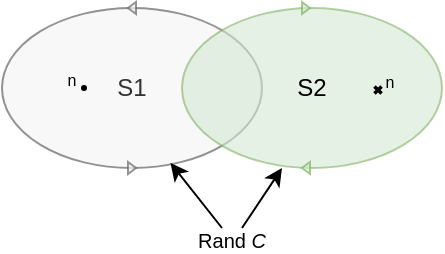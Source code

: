 <mxfile version="17.1.3" type="device"><diagram id="u8TavlXet8gblj6nlSb3" name="Page-1"><mxGraphModel dx="571" dy="393" grid="1" gridSize="10" guides="1" tooltips="1" connect="1" arrows="1" fold="1" page="1" pageScale="1" pageWidth="827" pageHeight="1169" math="0" shadow="0"><root><mxCell id="0"/><mxCell id="1" parent="0"/><mxCell id="dcbxNeDz8PTjSOoheWXy-1" value="S1" style="ellipse;whiteSpace=wrap;html=1;fillColor=#f5f5f5;fontColor=#333333;strokeColor=#666666;opacity=70;" parent="1" vertex="1"><mxGeometry x="60" y="130" width="130" height="80" as="geometry"/></mxCell><mxCell id="dcbxNeDz8PTjSOoheWXy-2" value="S2" style="ellipse;whiteSpace=wrap;html=1;fillColor=#d5e8d4;strokeColor=#82b366;opacity=60;" parent="1" vertex="1"><mxGeometry x="150" y="130" width="130" height="80" as="geometry"/></mxCell><mxCell id="dcbxNeDz8PTjSOoheWXy-4" value="" style="triangle;whiteSpace=wrap;html=1;opacity=70;fillColor=#f5f5f5;fontColor=#333333;strokeColor=#666666;direction=west;" parent="1" vertex="1"><mxGeometry x="123" y="127" width="4" height="6" as="geometry"/></mxCell><mxCell id="dcbxNeDz8PTjSOoheWXy-5" value="" style="triangle;whiteSpace=wrap;html=1;opacity=70;fillColor=#f5f5f5;fontColor=#333333;strokeColor=#666666;" parent="1" vertex="1"><mxGeometry x="123" y="207" width="4" height="6" as="geometry"/></mxCell><mxCell id="dcbxNeDz8PTjSOoheWXy-6" value="" style="triangle;whiteSpace=wrap;html=1;opacity=70;fillColor=#d5e8d4;strokeColor=#82b366;direction=west;" parent="1" vertex="1"><mxGeometry x="210" y="207" width="4" height="6" as="geometry"/></mxCell><mxCell id="dcbxNeDz8PTjSOoheWXy-7" value="" style="triangle;whiteSpace=wrap;html=1;opacity=70;fillColor=#d5e8d4;strokeColor=#82b366;direction=east;" parent="1" vertex="1"><mxGeometry x="210" y="127" width="4" height="6" as="geometry"/></mxCell><mxCell id="dcbxNeDz8PTjSOoheWXy-10" value="" style="endArrow=classic;html=1;rounded=0;" parent="1" edge="1"><mxGeometry width="50" height="50" relative="1" as="geometry"><mxPoint x="180" y="240" as="sourcePoint"/><mxPoint x="200" y="210" as="targetPoint"/><Array as="points"><mxPoint x="180" y="240"/></Array></mxGeometry></mxCell><mxCell id="dcbxNeDz8PTjSOoheWXy-11" value="" style="endArrow=classic;html=1;rounded=0;entryX=0.648;entryY=0.968;entryDx=0;entryDy=0;entryPerimeter=0;" parent="1" target="dcbxNeDz8PTjSOoheWXy-1" edge="1"><mxGeometry width="50" height="50" relative="1" as="geometry"><mxPoint x="170" y="240" as="sourcePoint"/><mxPoint x="130" y="240" as="targetPoint"/></mxGeometry></mxCell><mxCell id="dcbxNeDz8PTjSOoheWXy-12" value="Rand &lt;i style=&quot;font-size: 10px;&quot;&gt;C&lt;/i&gt;" style="text;html=1;strokeColor=none;fillColor=none;align=center;verticalAlign=middle;whiteSpace=wrap;rounded=0;opacity=70;fontSize=10;" parent="1" vertex="1"><mxGeometry x="155" y="241" width="40" height="10" as="geometry"/></mxCell><mxCell id="NXEOGkL8kibA3T9w0rIT-1" value="" style="ellipse;whiteSpace=wrap;html=1;fillColor=#000000;" vertex="1" parent="1"><mxGeometry x="100" y="169" width="2" height="2" as="geometry"/></mxCell><mxCell id="NXEOGkL8kibA3T9w0rIT-3" value="&lt;font style=&quot;font-size: 8px&quot;&gt;n&lt;/font&gt;" style="text;html=1;strokeColor=none;fillColor=none;align=center;verticalAlign=middle;whiteSpace=wrap;rounded=0;fontSize=10;" vertex="1" parent="1"><mxGeometry x="89" y="160" width="12" height="10" as="geometry"/></mxCell><mxCell id="NXEOGkL8kibA3T9w0rIT-4" value="&lt;font style=&quot;font-size: 8px&quot;&gt;n&lt;/font&gt;" style="text;html=1;strokeColor=none;fillColor=none;align=center;verticalAlign=middle;whiteSpace=wrap;rounded=0;fontSize=10;" vertex="1" parent="1"><mxGeometry x="248" y="161" width="12" height="10" as="geometry"/></mxCell><mxCell id="NXEOGkL8kibA3T9w0rIT-5" value="" style="shape=cross;whiteSpace=wrap;html=1;fontSize=8;fillColor=#000000;rotation=45;" vertex="1" parent="1"><mxGeometry x="246" y="169" width="4" height="4" as="geometry"/></mxCell></root></mxGraphModel></diagram></mxfile>